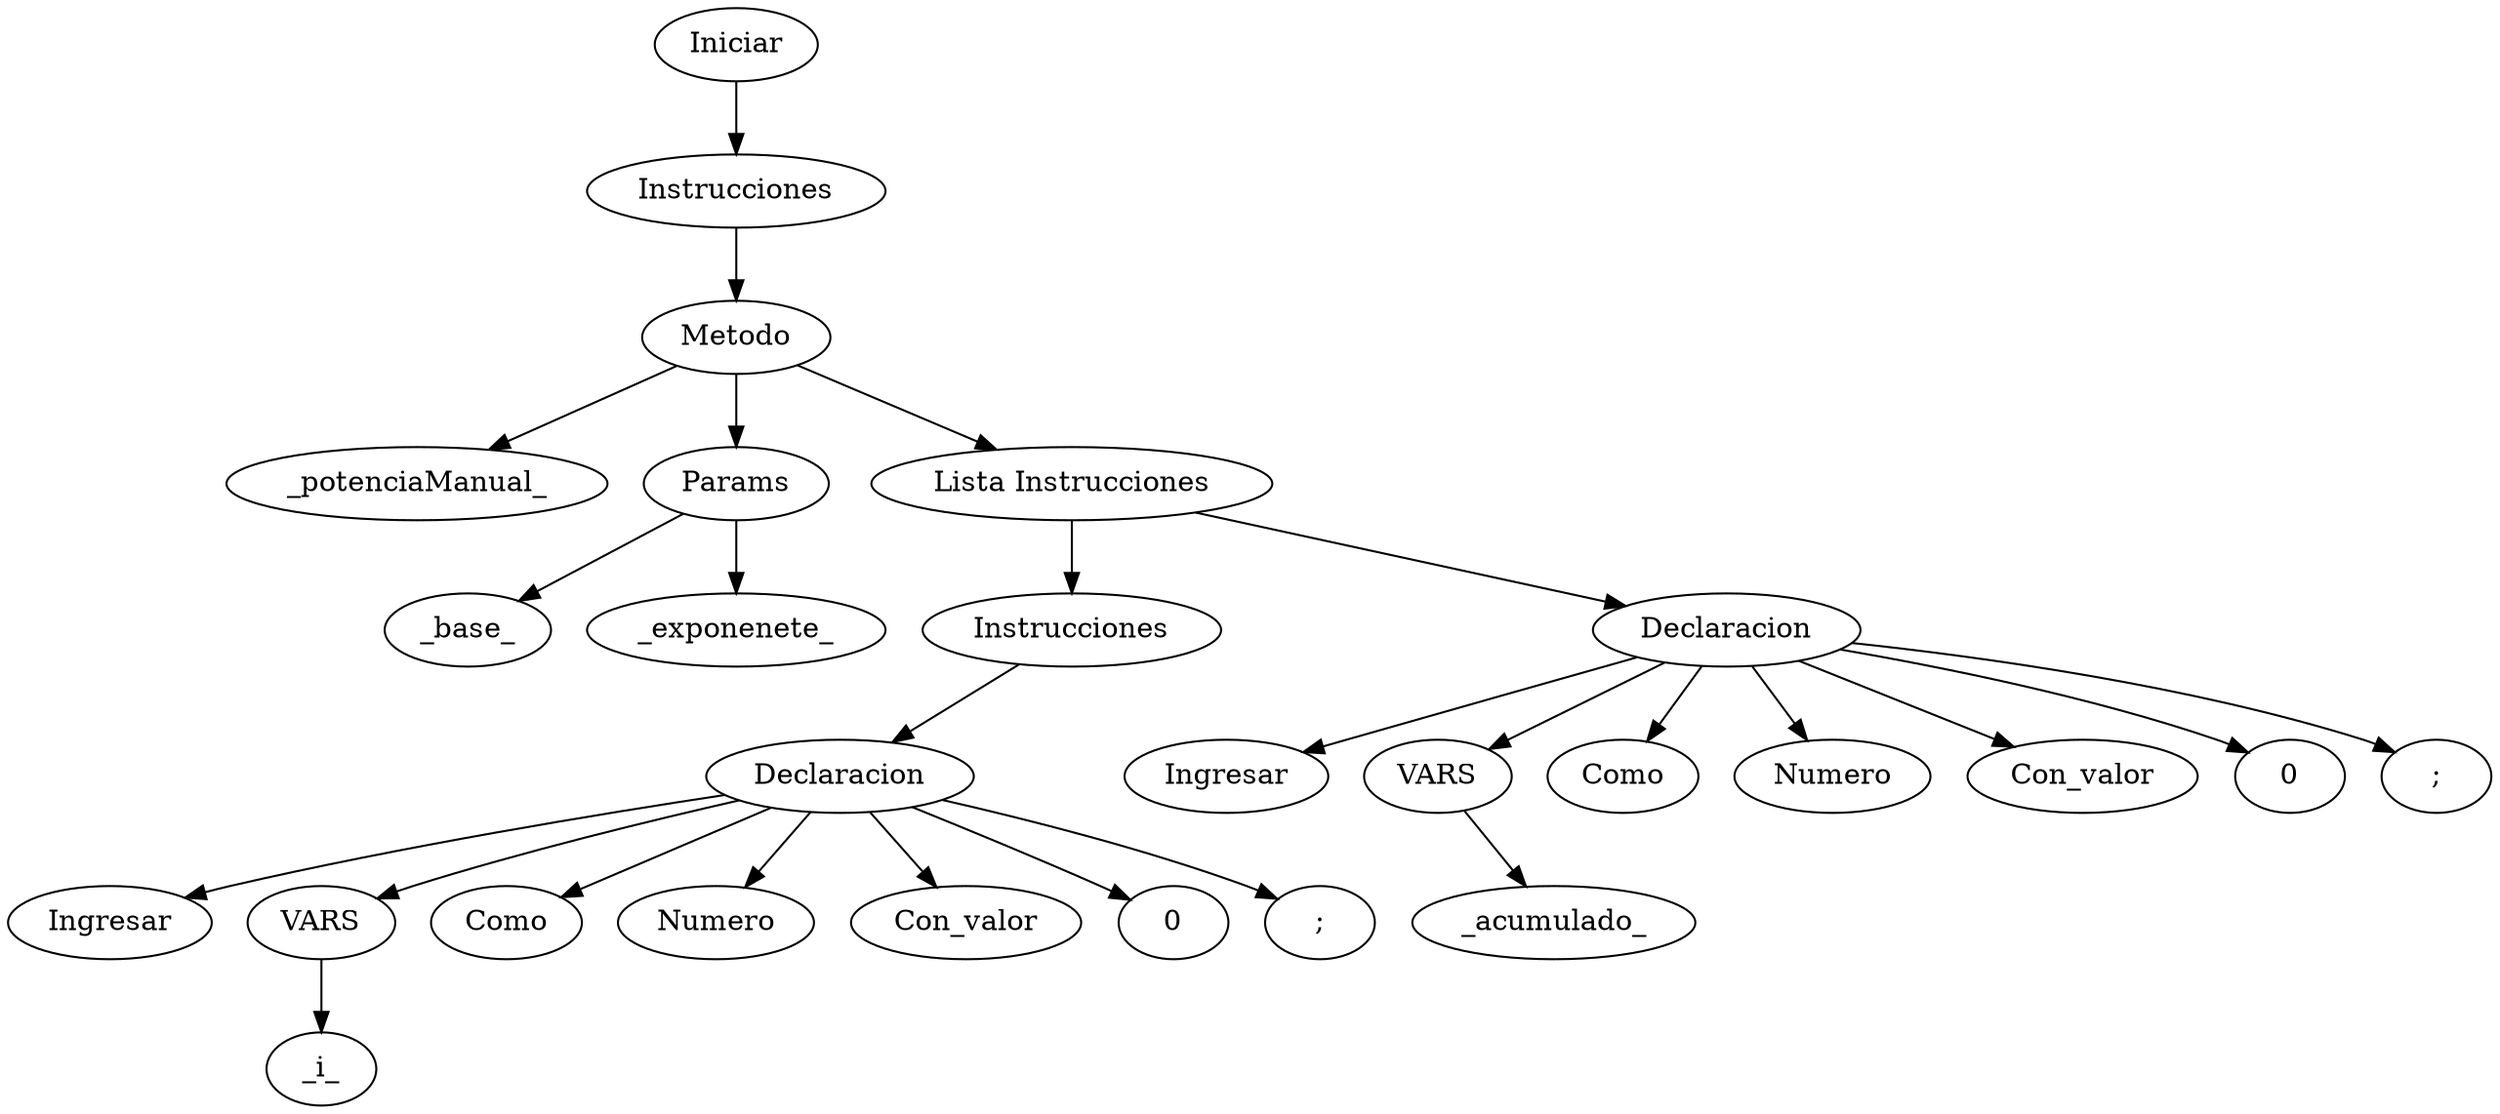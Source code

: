 digraph G{
"node286313959" [ label = "Iniciar",];
"node1293867537" [ label = "Instrucciones",];
"node671451972" [ label = "Metodo",];
"node292644446" [ label = "_potenciaManual_",];
"node671451972" -> "node292644446" [ label = "",];
"node102362722" [ label = "Params",];
"node1038906082" [ label = "_base_",];
"node102362722" -> "node1038906082" [ label = "",];
"node968327600" [ label = "_exponenete_",];
"node102362722" -> "node968327600" [ label = "",];
"node671451972" -> "node102362722" [ label = "",];
"node594432846" [ label = "Lista Instrucciones",];
"node1791873983" [ label = "Instrucciones",];
"node887670630" [ label = "Declaracion",];
"node836205130" [ label = "Ingresar",];
"node887670630" -> "node836205130" [ label = "",];
"node1626520349" [ label = "VARS",];
"node1688652951" [ label = "_i_",];
"node1626520349" -> "node1688652951" [ label = "",];
"node887670630" -> "node1626520349" [ label = "",];
"node369616018" [ label = "Como",];
"node887670630" -> "node369616018" [ label = "",];
"node470337842" [ label = "Numero",];
"node887670630" -> "node470337842" [ label = "",];
"node1775743997" [ label = "Con_valor",];
"node887670630" -> "node1775743997" [ label = "",];
"node994514980" [ label = "0",];
"node887670630" -> "node994514980" [ label = "",];
"node307058858" [ label = ";",];
"node887670630" -> "node307058858" [ label = "",];
"node1791873983" -> "node887670630" [ label = "",];
"node594432846" -> "node1791873983" [ label = "",];
"node1213616776" [ label = "Declaracion",];
"node474634276" [ label = "Ingresar",];
"node1213616776" -> "node474634276" [ label = "",];
"node525333937" [ label = "VARS",];
"node1732212474" [ label = "_acumulado_",];
"node525333937" -> "node1732212474" [ label = "",];
"node1213616776" -> "node525333937" [ label = "",];
"node495434375" [ label = "Como",];
"node1213616776" -> "node495434375" [ label = "",];
"node1405246059" [ label = "Numero",];
"node1213616776" -> "node1405246059" [ label = "",];
"node859885535" [ label = "Con_valor",];
"node1213616776" -> "node859885535" [ label = "",];
"node802482155" [ label = "0",];
"node1213616776" -> "node802482155" [ label = "",];
"node254227220" [ label = ";",];
"node1213616776" -> "node254227220" [ label = "",];
"node594432846" -> "node1213616776" [ label = "",];
"node671451972" -> "node594432846" [ label = "",];
"node1293867537" -> "node671451972" [ label = "",];
"node286313959" -> "node1293867537" [ label = "",];
}